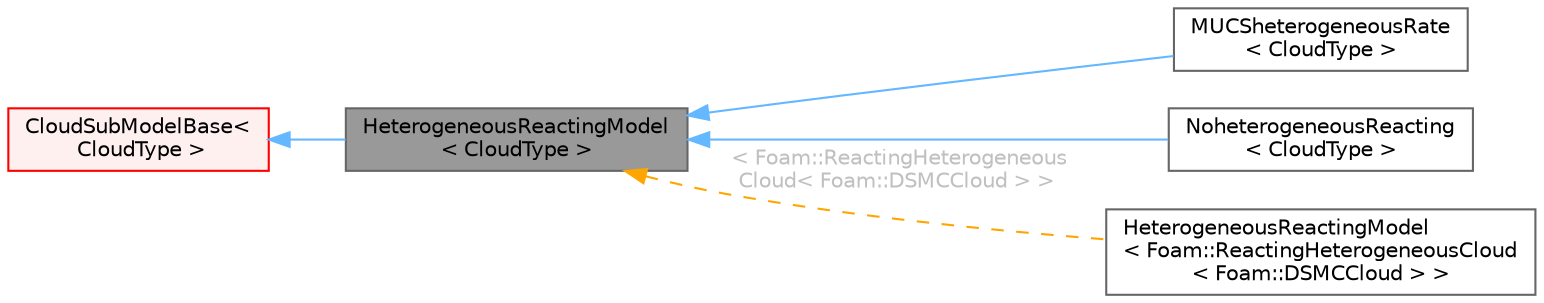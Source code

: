 digraph "HeterogeneousReactingModel&lt; CloudType &gt;"
{
 // LATEX_PDF_SIZE
  bgcolor="transparent";
  edge [fontname=Helvetica,fontsize=10,labelfontname=Helvetica,labelfontsize=10];
  node [fontname=Helvetica,fontsize=10,shape=box,height=0.2,width=0.4];
  rankdir="LR";
  Node1 [id="Node000001",label="HeterogeneousReactingModel\l\< CloudType \>",height=0.2,width=0.4,color="gray40", fillcolor="grey60", style="filled", fontcolor="black",tooltip="Base class for heterogeneous reacting models."];
  Node2 -> Node1 [id="edge1_Node000001_Node000002",dir="back",color="steelblue1",style="solid",tooltip=" "];
  Node2 [id="Node000002",label="CloudSubModelBase\<\l CloudType \>",height=0.2,width=0.4,color="red", fillcolor="#FFF0F0", style="filled",URL="$classFoam_1_1CloudSubModelBase.html",tooltip="Base class for cloud sub-models."];
  Node1 -> Node4 [id="edge2_Node000001_Node000004",dir="back",color="steelblue1",style="solid",tooltip=" "];
  Node4 [id="Node000004",label="MUCSheterogeneousRate\l\< CloudType \>",height=0.2,width=0.4,color="gray40", fillcolor="white", style="filled",URL="$classFoam_1_1MUCSheterogeneousRate.html",tooltip="Heteregeneous noncatalytic reaction MUCS approach. Reference: D. Papanastassiou and G...."];
  Node1 -> Node5 [id="edge3_Node000001_Node000005",dir="back",color="steelblue1",style="solid",tooltip=" "];
  Node5 [id="Node000005",label="NoheterogeneousReacting\l\< CloudType \>",height=0.2,width=0.4,color="gray40", fillcolor="white", style="filled",URL="$classFoam_1_1NoheterogeneousReacting.html",tooltip="Dummy surface reaction model for 'none'."];
  Node1 -> Node6 [id="edge4_Node000001_Node000006",dir="back",color="orange",style="dashed",tooltip=" ",label=" \< Foam::ReactingHeterogeneous\lCloud\< Foam::DSMCCloud \> \>",fontcolor="grey" ];
  Node6 [id="Node000006",label="HeterogeneousReactingModel\l\< Foam::ReactingHeterogeneousCloud\l\< Foam::DSMCCloud \> \>",height=0.2,width=0.4,color="gray40", fillcolor="white", style="filled",URL="$classFoam_1_1HeterogeneousReactingModel.html",tooltip=" "];
}
